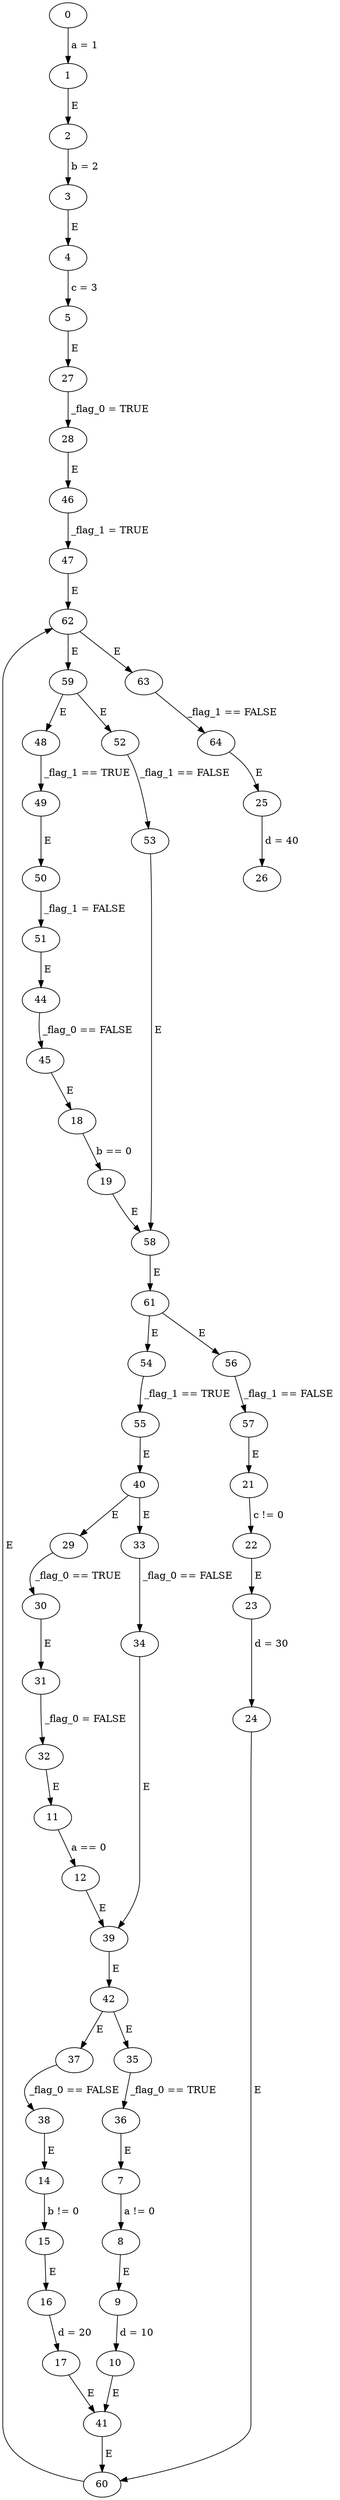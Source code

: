 // seqwhile
digraph {
	27 -> 28 [label=" _flag_0 = TRUE "]
	3 -> 4 [label=" E "]
	5 -> 27 [label=" E "]
	17 -> 41 [label=" E "]
	59 -> 48 [label=" E "]
	55 -> 40 [label=" E "]
	30 -> 31 [label=" E "]
	29 -> 30 [label=" _flag_0 == TRUE "]
	54 -> 55 [label=" _flag_1 == TRUE "]
	4 -> 5 [label=" c = 3 "]
	52 -> 53 [label=" _flag_1 == FALSE "]
	24 -> 60 [label=" E "]
	31 -> 32 [label=" _flag_0 = FALSE "]
	33 -> 34 [label=" _flag_0 == FALSE "]
	41 -> 60 [label=" E "]
	16 -> 17 [label=" d = 20 "]
	40 -> 33 [label=" E "]
	49 -> 50 [label=" E "]
	47 -> 62 [label=" E "]
	50 -> 51 [label=" _flag_1 = FALSE "]
	32 -> 11 [label=" E "]
	53 -> 58 [label=" E "]
	37 -> 38 [label=" _flag_0 == FALSE "]
	35 -> 36 [label=" _flag_0 == TRUE "]
	48 -> 49 [label=" _flag_1 == TRUE "]
	42 -> 35 [label=" E "]
	62 -> 63 [label=" E "]
	45 -> 18 [label=" E "]
	7 -> 8 [label=" a != 0 "]
	38 -> 14 [label=" E "]
	14 -> 15 [label=" b != 0 "]
	1 -> 2 [label=" E "]
	46 -> 47 [label=" _flag_1 = TRUE "]
	57 -> 21 [label=" E "]
	10 -> 41 [label=" E "]
	61 -> 54 [label=" E "]
	2 -> 3 [label=" b = 2 "]
	60 -> 62 [label=" E "]
	39 -> 42 [label=" E "]
	19 -> 58 [label=" E "]
	8 -> 9 [label=" E "]
	28 -> 46 [label=" E "]
	56 -> 57 [label=" _flag_1 == FALSE "]
	0 -> 1 [label=" a = 1 "]
	64 -> 25 [label=" E "]
	11 -> 12 [label=" a == 0 "]
	61 -> 56 [label=" E "]
	44 -> 45 [label=" _flag_0 == FALSE "]
	21 -> 22 [label=" c != 0 "]
	42 -> 37 [label=" E "]
	63 -> 64 [label=" _flag_1 == FALSE "]
	18 -> 19 [label=" b == 0 "]
	62 -> 59 [label=" E "]
	23 -> 24 [label=" d = 30 "]
	59 -> 52 [label=" E "]
	22 -> 23 [label=" E "]
	9 -> 10 [label=" d = 10 "]
	34 -> 39 [label=" E "]
	58 -> 61 [label=" E "]
	15 -> 16 [label=" E "]
	40 -> 29 [label=" E "]
	25 -> 26 [label=" d = 40 "]
	12 -> 39 [label=" E "]
	36 -> 7 [label=" E "]
	51 -> 44 [label=" E "]
}

